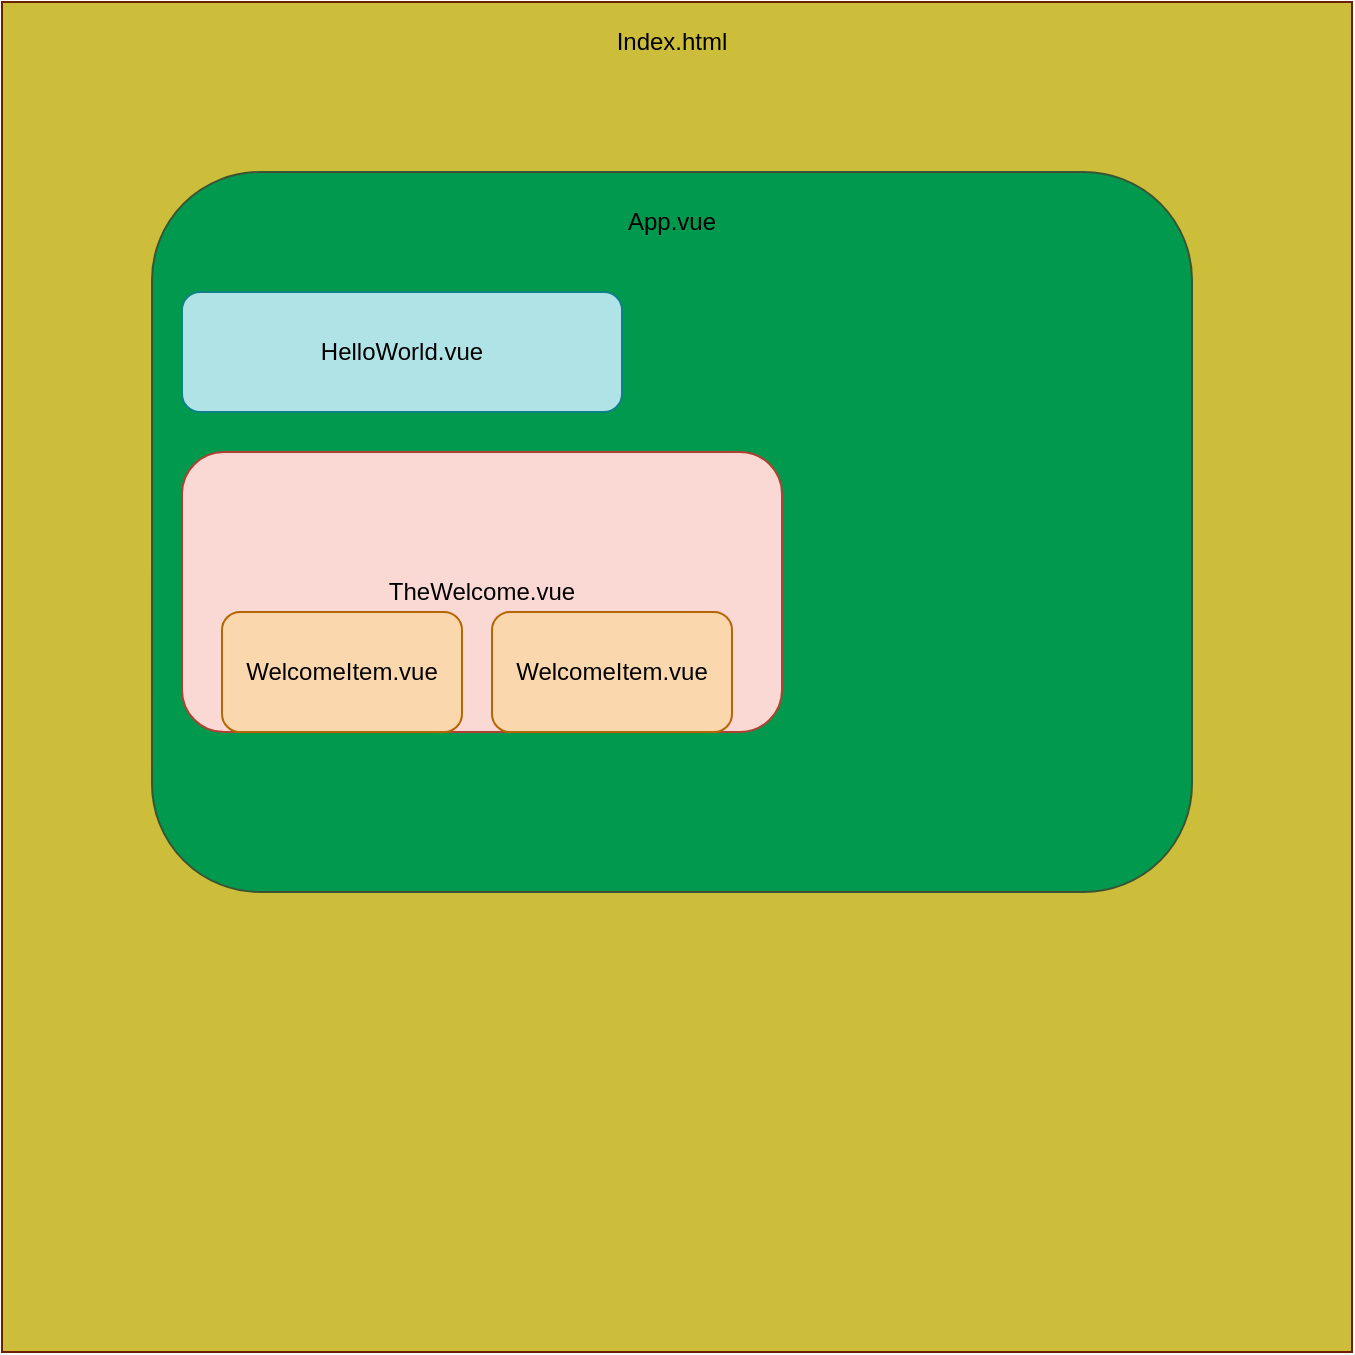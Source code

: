 <mxfile>
    <diagram id="gSfzTj58_58tDyUEmNM8" name="Page-1">
        <mxGraphModel dx="979" dy="2073" grid="1" gridSize="10" guides="1" tooltips="1" connect="1" arrows="1" fold="1" page="1" pageScale="1" pageWidth="850" pageHeight="1100" math="0" shadow="0">
            <root>
                <mxCell id="0"/>
                <mxCell id="1" parent="0"/>
                <mxCell id="8" value="" style="whiteSpace=wrap;html=1;aspect=fixed;fillColor=#CCBE3B;fontColor=#ffffff;strokeColor=#6D1F00;" parent="1" vertex="1">
                    <mxGeometry x="90" y="-5" width="675" height="675" as="geometry"/>
                </mxCell>
                <mxCell id="3" value="" style="rounded=1;whiteSpace=wrap;html=1;fillColor=#00994D;fontColor=#ffffff;strokeColor=#3A5431;" parent="1" vertex="1">
                    <mxGeometry x="165" y="80" width="520" height="360" as="geometry"/>
                </mxCell>
                <mxCell id="4" value="&lt;font color=&quot;#000000&quot;&gt;App.vue&lt;/font&gt;" style="text;html=1;strokeColor=none;fillColor=none;align=center;verticalAlign=middle;whiteSpace=wrap;rounded=0;" parent="1" vertex="1">
                    <mxGeometry x="395" y="90" width="60" height="30" as="geometry"/>
                </mxCell>
                <mxCell id="5" value="&lt;font color=&quot;#000000&quot;&gt;HelloWorld.vue&lt;/font&gt;" style="rounded=1;whiteSpace=wrap;html=1;fillColor=#b0e3e6;strokeColor=#0e8088;" parent="1" vertex="1">
                    <mxGeometry x="180" y="140" width="220" height="60" as="geometry"/>
                </mxCell>
                <mxCell id="6" value="&lt;font color=&quot;#000000&quot;&gt;TheWelcome.vue&lt;/font&gt;" style="rounded=1;whiteSpace=wrap;html=1;fillColor=#fad9d5;strokeColor=#ae4132;" parent="1" vertex="1">
                    <mxGeometry x="180" y="220" width="300" height="140" as="geometry"/>
                </mxCell>
                <mxCell id="7" value="&lt;font color=&quot;#000000&quot;&gt;WelcomeItem.vue&lt;/font&gt;" style="rounded=1;whiteSpace=wrap;html=1;fillColor=#fad7ac;strokeColor=#b46504;" parent="1" vertex="1">
                    <mxGeometry x="335" y="300" width="120" height="60" as="geometry"/>
                </mxCell>
                <mxCell id="10" value="Index.html" style="text;html=1;strokeColor=none;fillColor=none;align=center;verticalAlign=middle;whiteSpace=wrap;rounded=0;" parent="1" vertex="1">
                    <mxGeometry x="395" width="60" height="30" as="geometry"/>
                </mxCell>
                <mxCell id="11" value="&lt;font color=&quot;#000000&quot;&gt;WelcomeItem.vue&lt;/font&gt;" style="rounded=1;whiteSpace=wrap;html=1;fillColor=#fad7ac;strokeColor=#b46504;" vertex="1" parent="1">
                    <mxGeometry x="200" y="300" width="120" height="60" as="geometry"/>
                </mxCell>
            </root>
        </mxGraphModel>
    </diagram>
</mxfile>